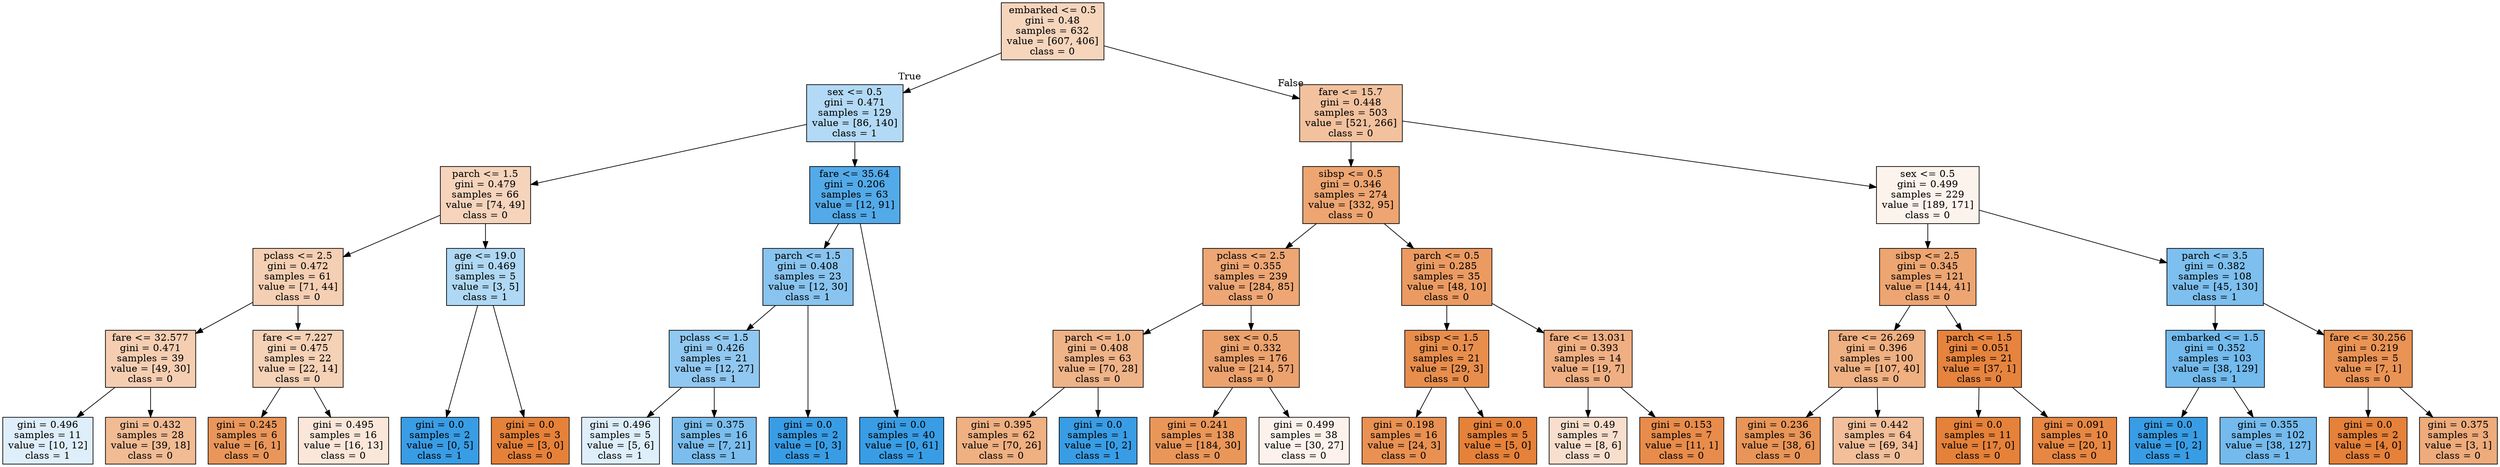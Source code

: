 digraph Tree {
node [shape=box, style="filled", color="black"] ;
graph [ranksep=equally, splines=polyline] ;
0 [label="embarked <= 0.5\ngini = 0.48\nsamples = 632\nvalue = [607, 406]\nclass = 0", fillcolor="#e5813954"] ;
1 [label="sex <= 0.5\ngini = 0.471\nsamples = 129\nvalue = [86, 140]\nclass = 1", fillcolor="#399de562"] ;
0 -> 1 [labeldistance=2.5, labelangle=45, headlabel="True"] ;
2 [label="parch <= 1.5\ngini = 0.479\nsamples = 66\nvalue = [74, 49]\nclass = 0", fillcolor="#e5813956"] ;
1 -> 2 ;
3 [label="pclass <= 2.5\ngini = 0.472\nsamples = 61\nvalue = [71, 44]\nclass = 0", fillcolor="#e5813961"] ;
2 -> 3 ;
4 [label="fare <= 32.577\ngini = 0.471\nsamples = 39\nvalue = [49, 30]\nclass = 0", fillcolor="#e5813963"] ;
3 -> 4 ;
5 [label="gini = 0.496\nsamples = 11\nvalue = [10, 12]\nclass = 1", fillcolor="#399de52a"] ;
4 -> 5 ;
6 [label="gini = 0.432\nsamples = 28\nvalue = [39, 18]\nclass = 0", fillcolor="#e5813989"] ;
4 -> 6 ;
7 [label="fare <= 7.227\ngini = 0.475\nsamples = 22\nvalue = [22, 14]\nclass = 0", fillcolor="#e581395d"] ;
3 -> 7 ;
8 [label="gini = 0.245\nsamples = 6\nvalue = [6, 1]\nclass = 0", fillcolor="#e58139d4"] ;
7 -> 8 ;
9 [label="gini = 0.495\nsamples = 16\nvalue = [16, 13]\nclass = 0", fillcolor="#e5813930"] ;
7 -> 9 ;
10 [label="age <= 19.0\ngini = 0.469\nsamples = 5\nvalue = [3, 5]\nclass = 1", fillcolor="#399de566"] ;
2 -> 10 ;
11 [label="gini = 0.0\nsamples = 2\nvalue = [0, 5]\nclass = 1", fillcolor="#399de5ff"] ;
10 -> 11 ;
12 [label="gini = 0.0\nsamples = 3\nvalue = [3, 0]\nclass = 0", fillcolor="#e58139ff"] ;
10 -> 12 ;
13 [label="fare <= 35.64\ngini = 0.206\nsamples = 63\nvalue = [12, 91]\nclass = 1", fillcolor="#399de5dd"] ;
1 -> 13 ;
14 [label="parch <= 1.5\ngini = 0.408\nsamples = 23\nvalue = [12, 30]\nclass = 1", fillcolor="#399de599"] ;
13 -> 14 ;
15 [label="pclass <= 1.5\ngini = 0.426\nsamples = 21\nvalue = [12, 27]\nclass = 1", fillcolor="#399de58e"] ;
14 -> 15 ;
16 [label="gini = 0.496\nsamples = 5\nvalue = [5, 6]\nclass = 1", fillcolor="#399de52a"] ;
15 -> 16 ;
17 [label="gini = 0.375\nsamples = 16\nvalue = [7, 21]\nclass = 1", fillcolor="#399de5aa"] ;
15 -> 17 ;
18 [label="gini = 0.0\nsamples = 2\nvalue = [0, 3]\nclass = 1", fillcolor="#399de5ff"] ;
14 -> 18 ;
19 [label="gini = 0.0\nsamples = 40\nvalue = [0, 61]\nclass = 1", fillcolor="#399de5ff"] ;
13 -> 19 ;
20 [label="fare <= 15.7\ngini = 0.448\nsamples = 503\nvalue = [521, 266]\nclass = 0", fillcolor="#e581397d"] ;
0 -> 20 [labeldistance=2.5, labelangle=-45, headlabel="False"] ;
21 [label="sibsp <= 0.5\ngini = 0.346\nsamples = 274\nvalue = [332, 95]\nclass = 0", fillcolor="#e58139b6"] ;
20 -> 21 ;
22 [label="pclass <= 2.5\ngini = 0.355\nsamples = 239\nvalue = [284, 85]\nclass = 0", fillcolor="#e58139b3"] ;
21 -> 22 ;
23 [label="parch <= 1.0\ngini = 0.408\nsamples = 63\nvalue = [70, 28]\nclass = 0", fillcolor="#e5813999"] ;
22 -> 23 ;
24 [label="gini = 0.395\nsamples = 62\nvalue = [70, 26]\nclass = 0", fillcolor="#e58139a0"] ;
23 -> 24 ;
25 [label="gini = 0.0\nsamples = 1\nvalue = [0, 2]\nclass = 1", fillcolor="#399de5ff"] ;
23 -> 25 ;
26 [label="sex <= 0.5\ngini = 0.332\nsamples = 176\nvalue = [214, 57]\nclass = 0", fillcolor="#e58139bb"] ;
22 -> 26 ;
27 [label="gini = 0.241\nsamples = 138\nvalue = [184, 30]\nclass = 0", fillcolor="#e58139d5"] ;
26 -> 27 ;
28 [label="gini = 0.499\nsamples = 38\nvalue = [30, 27]\nclass = 0", fillcolor="#e5813919"] ;
26 -> 28 ;
29 [label="parch <= 0.5\ngini = 0.285\nsamples = 35\nvalue = [48, 10]\nclass = 0", fillcolor="#e58139ca"] ;
21 -> 29 ;
30 [label="sibsp <= 1.5\ngini = 0.17\nsamples = 21\nvalue = [29, 3]\nclass = 0", fillcolor="#e58139e5"] ;
29 -> 30 ;
31 [label="gini = 0.198\nsamples = 16\nvalue = [24, 3]\nclass = 0", fillcolor="#e58139df"] ;
30 -> 31 ;
32 [label="gini = 0.0\nsamples = 5\nvalue = [5, 0]\nclass = 0", fillcolor="#e58139ff"] ;
30 -> 32 ;
33 [label="fare <= 13.031\ngini = 0.393\nsamples = 14\nvalue = [19, 7]\nclass = 0", fillcolor="#e58139a1"] ;
29 -> 33 ;
34 [label="gini = 0.49\nsamples = 7\nvalue = [8, 6]\nclass = 0", fillcolor="#e5813940"] ;
33 -> 34 ;
35 [label="gini = 0.153\nsamples = 7\nvalue = [11, 1]\nclass = 0", fillcolor="#e58139e8"] ;
33 -> 35 ;
36 [label="sex <= 0.5\ngini = 0.499\nsamples = 229\nvalue = [189, 171]\nclass = 0", fillcolor="#e5813918"] ;
20 -> 36 ;
37 [label="sibsp <= 2.5\ngini = 0.345\nsamples = 121\nvalue = [144, 41]\nclass = 0", fillcolor="#e58139b6"] ;
36 -> 37 ;
38 [label="fare <= 26.269\ngini = 0.396\nsamples = 100\nvalue = [107, 40]\nclass = 0", fillcolor="#e58139a0"] ;
37 -> 38 ;
39 [label="gini = 0.236\nsamples = 36\nvalue = [38, 6]\nclass = 0", fillcolor="#e58139d7"] ;
38 -> 39 ;
40 [label="gini = 0.442\nsamples = 64\nvalue = [69, 34]\nclass = 0", fillcolor="#e5813981"] ;
38 -> 40 ;
41 [label="parch <= 1.5\ngini = 0.051\nsamples = 21\nvalue = [37, 1]\nclass = 0", fillcolor="#e58139f8"] ;
37 -> 41 ;
42 [label="gini = 0.0\nsamples = 11\nvalue = [17, 0]\nclass = 0", fillcolor="#e58139ff"] ;
41 -> 42 ;
43 [label="gini = 0.091\nsamples = 10\nvalue = [20, 1]\nclass = 0", fillcolor="#e58139f2"] ;
41 -> 43 ;
44 [label="parch <= 3.5\ngini = 0.382\nsamples = 108\nvalue = [45, 130]\nclass = 1", fillcolor="#399de5a7"] ;
36 -> 44 ;
45 [label="embarked <= 1.5\ngini = 0.352\nsamples = 103\nvalue = [38, 129]\nclass = 1", fillcolor="#399de5b4"] ;
44 -> 45 ;
46 [label="gini = 0.0\nsamples = 1\nvalue = [0, 2]\nclass = 1", fillcolor="#399de5ff"] ;
45 -> 46 ;
47 [label="gini = 0.355\nsamples = 102\nvalue = [38, 127]\nclass = 1", fillcolor="#399de5b3"] ;
45 -> 47 ;
48 [label="fare <= 30.256\ngini = 0.219\nsamples = 5\nvalue = [7, 1]\nclass = 0", fillcolor="#e58139db"] ;
44 -> 48 ;
49 [label="gini = 0.0\nsamples = 2\nvalue = [4, 0]\nclass = 0", fillcolor="#e58139ff"] ;
48 -> 49 ;
50 [label="gini = 0.375\nsamples = 3\nvalue = [3, 1]\nclass = 0", fillcolor="#e58139aa"] ;
48 -> 50 ;
{rank=same ; 0} ;
{rank=same ; 1; 20} ;
{rank=same ; 2; 13; 21; 36} ;
{rank=same ; 3; 10; 14; 22; 29; 37; 44} ;
{rank=same ; 4; 7; 15; 23; 26; 30; 33; 38; 41; 45; 48} ;
{rank=same ; 5; 6; 8; 9; 11; 12; 16; 17; 18; 19; 24; 25; 27; 28; 31; 32; 34; 35; 39; 40; 42; 43; 46; 47; 49; 50} ;
}